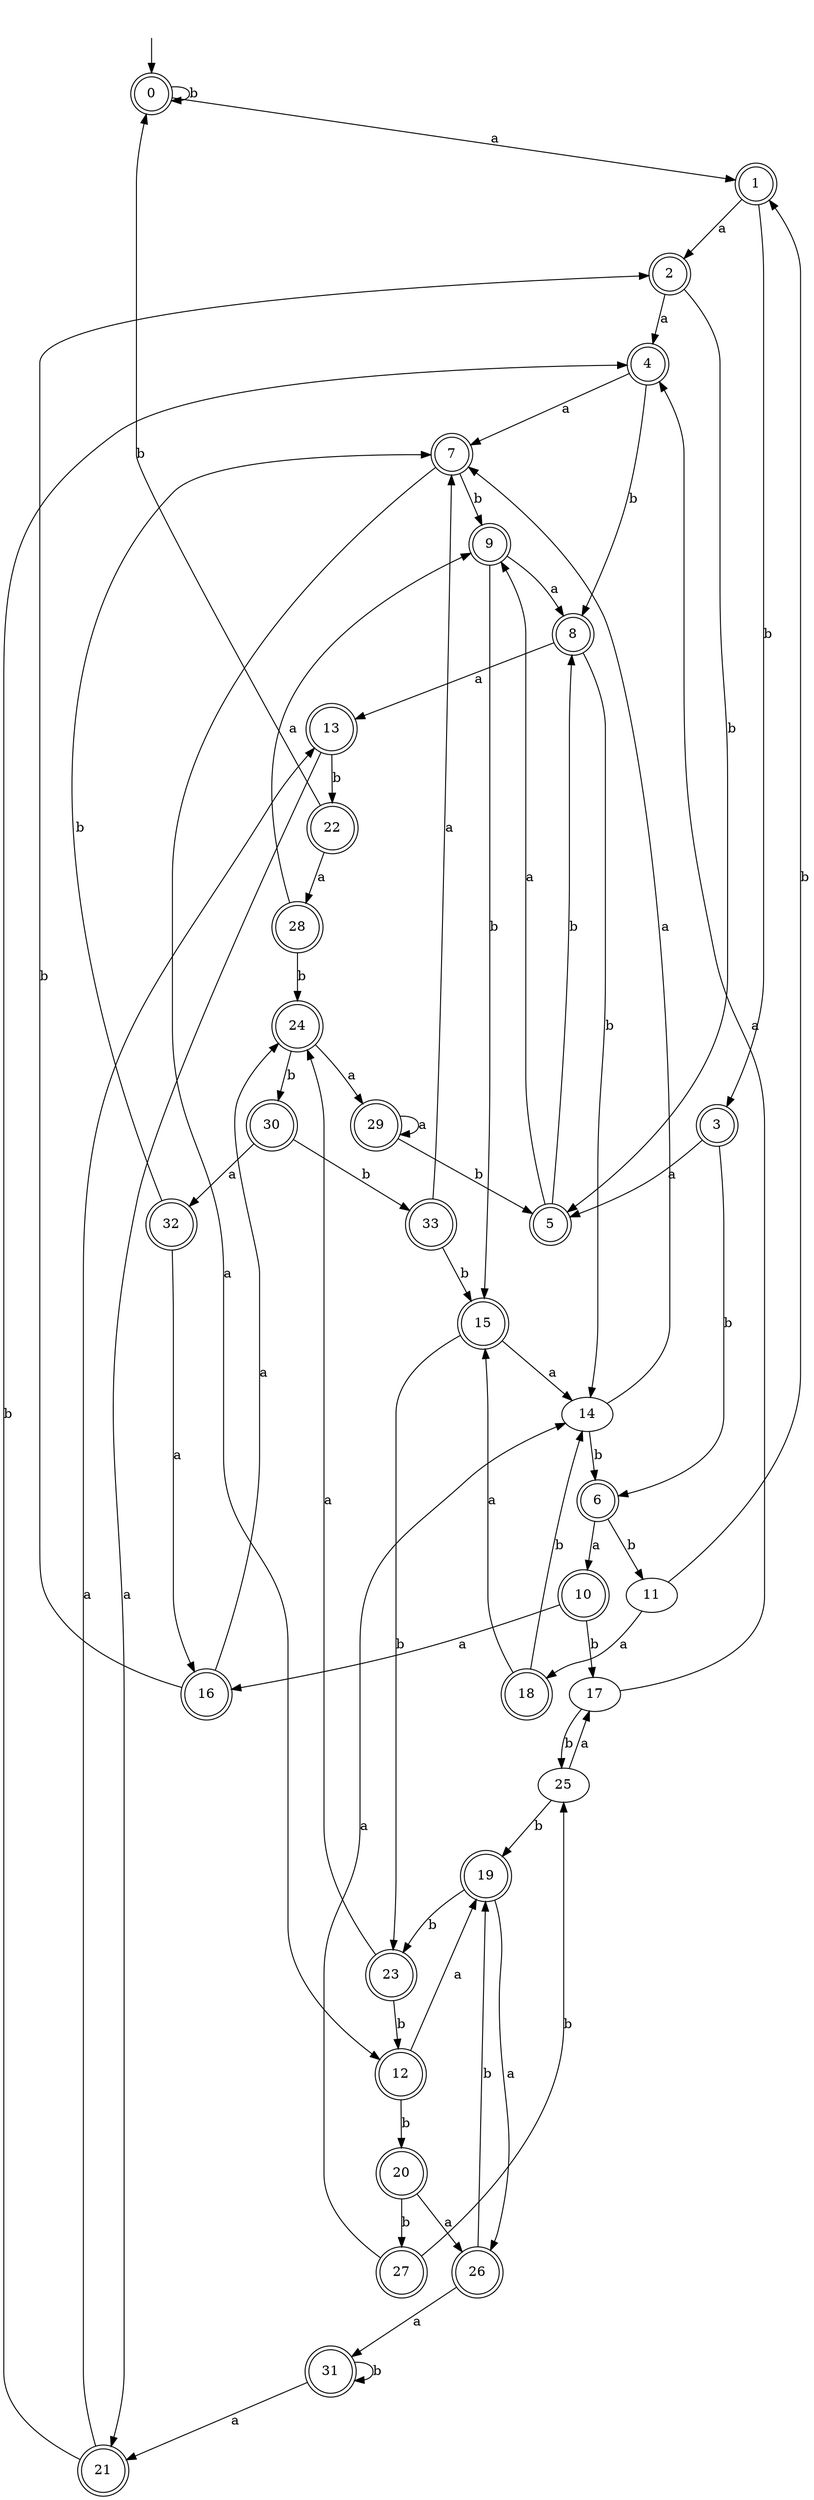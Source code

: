 digraph RandomDFA {
  __start0 [label="", shape=none];
  __start0 -> 0 [label=""];
  0 [shape=circle] [shape=doublecircle]
  0 -> 1 [label="a"]
  0 -> 0 [label="b"]
  1 [shape=doublecircle]
  1 -> 2 [label="a"]
  1 -> 3 [label="b"]
  2 [shape=doublecircle]
  2 -> 4 [label="a"]
  2 -> 5 [label="b"]
  3 [shape=doublecircle]
  3 -> 5 [label="a"]
  3 -> 6 [label="b"]
  4 [shape=doublecircle]
  4 -> 7 [label="a"]
  4 -> 8 [label="b"]
  5 [shape=doublecircle]
  5 -> 9 [label="a"]
  5 -> 8 [label="b"]
  6 [shape=doublecircle]
  6 -> 10 [label="a"]
  6 -> 11 [label="b"]
  7 [shape=doublecircle]
  7 -> 12 [label="a"]
  7 -> 9 [label="b"]
  8 [shape=doublecircle]
  8 -> 13 [label="a"]
  8 -> 14 [label="b"]
  9 [shape=doublecircle]
  9 -> 8 [label="a"]
  9 -> 15 [label="b"]
  10 [shape=doublecircle]
  10 -> 16 [label="a"]
  10 -> 17 [label="b"]
  11
  11 -> 18 [label="a"]
  11 -> 1 [label="b"]
  12 [shape=doublecircle]
  12 -> 19 [label="a"]
  12 -> 20 [label="b"]
  13 [shape=doublecircle]
  13 -> 21 [label="a"]
  13 -> 22 [label="b"]
  14
  14 -> 7 [label="a"]
  14 -> 6 [label="b"]
  15 [shape=doublecircle]
  15 -> 14 [label="a"]
  15 -> 23 [label="b"]
  16 [shape=doublecircle]
  16 -> 24 [label="a"]
  16 -> 2 [label="b"]
  17
  17 -> 4 [label="a"]
  17 -> 25 [label="b"]
  18 [shape=doublecircle]
  18 -> 15 [label="a"]
  18 -> 14 [label="b"]
  19 [shape=doublecircle]
  19 -> 26 [label="a"]
  19 -> 23 [label="b"]
  20 [shape=doublecircle]
  20 -> 26 [label="a"]
  20 -> 27 [label="b"]
  21 [shape=doublecircle]
  21 -> 13 [label="a"]
  21 -> 4 [label="b"]
  22 [shape=doublecircle]
  22 -> 28 [label="a"]
  22 -> 0 [label="b"]
  23 [shape=doublecircle]
  23 -> 24 [label="a"]
  23 -> 12 [label="b"]
  24 [shape=doublecircle]
  24 -> 29 [label="a"]
  24 -> 30 [label="b"]
  25
  25 -> 17 [label="a"]
  25 -> 19 [label="b"]
  26 [shape=doublecircle]
  26 -> 31 [label="a"]
  26 -> 19 [label="b"]
  27 [shape=doublecircle]
  27 -> 14 [label="a"]
  27 -> 25 [label="b"]
  28 [shape=doublecircle]
  28 -> 9 [label="a"]
  28 -> 24 [label="b"]
  29 [shape=doublecircle]
  29 -> 29 [label="a"]
  29 -> 5 [label="b"]
  30 [shape=doublecircle]
  30 -> 32 [label="a"]
  30 -> 33 [label="b"]
  31 [shape=doublecircle]
  31 -> 21 [label="a"]
  31 -> 31 [label="b"]
  32 [shape=doublecircle]
  32 -> 16 [label="a"]
  32 -> 7 [label="b"]
  33 [shape=doublecircle]
  33 -> 7 [label="a"]
  33 -> 15 [label="b"]
}
